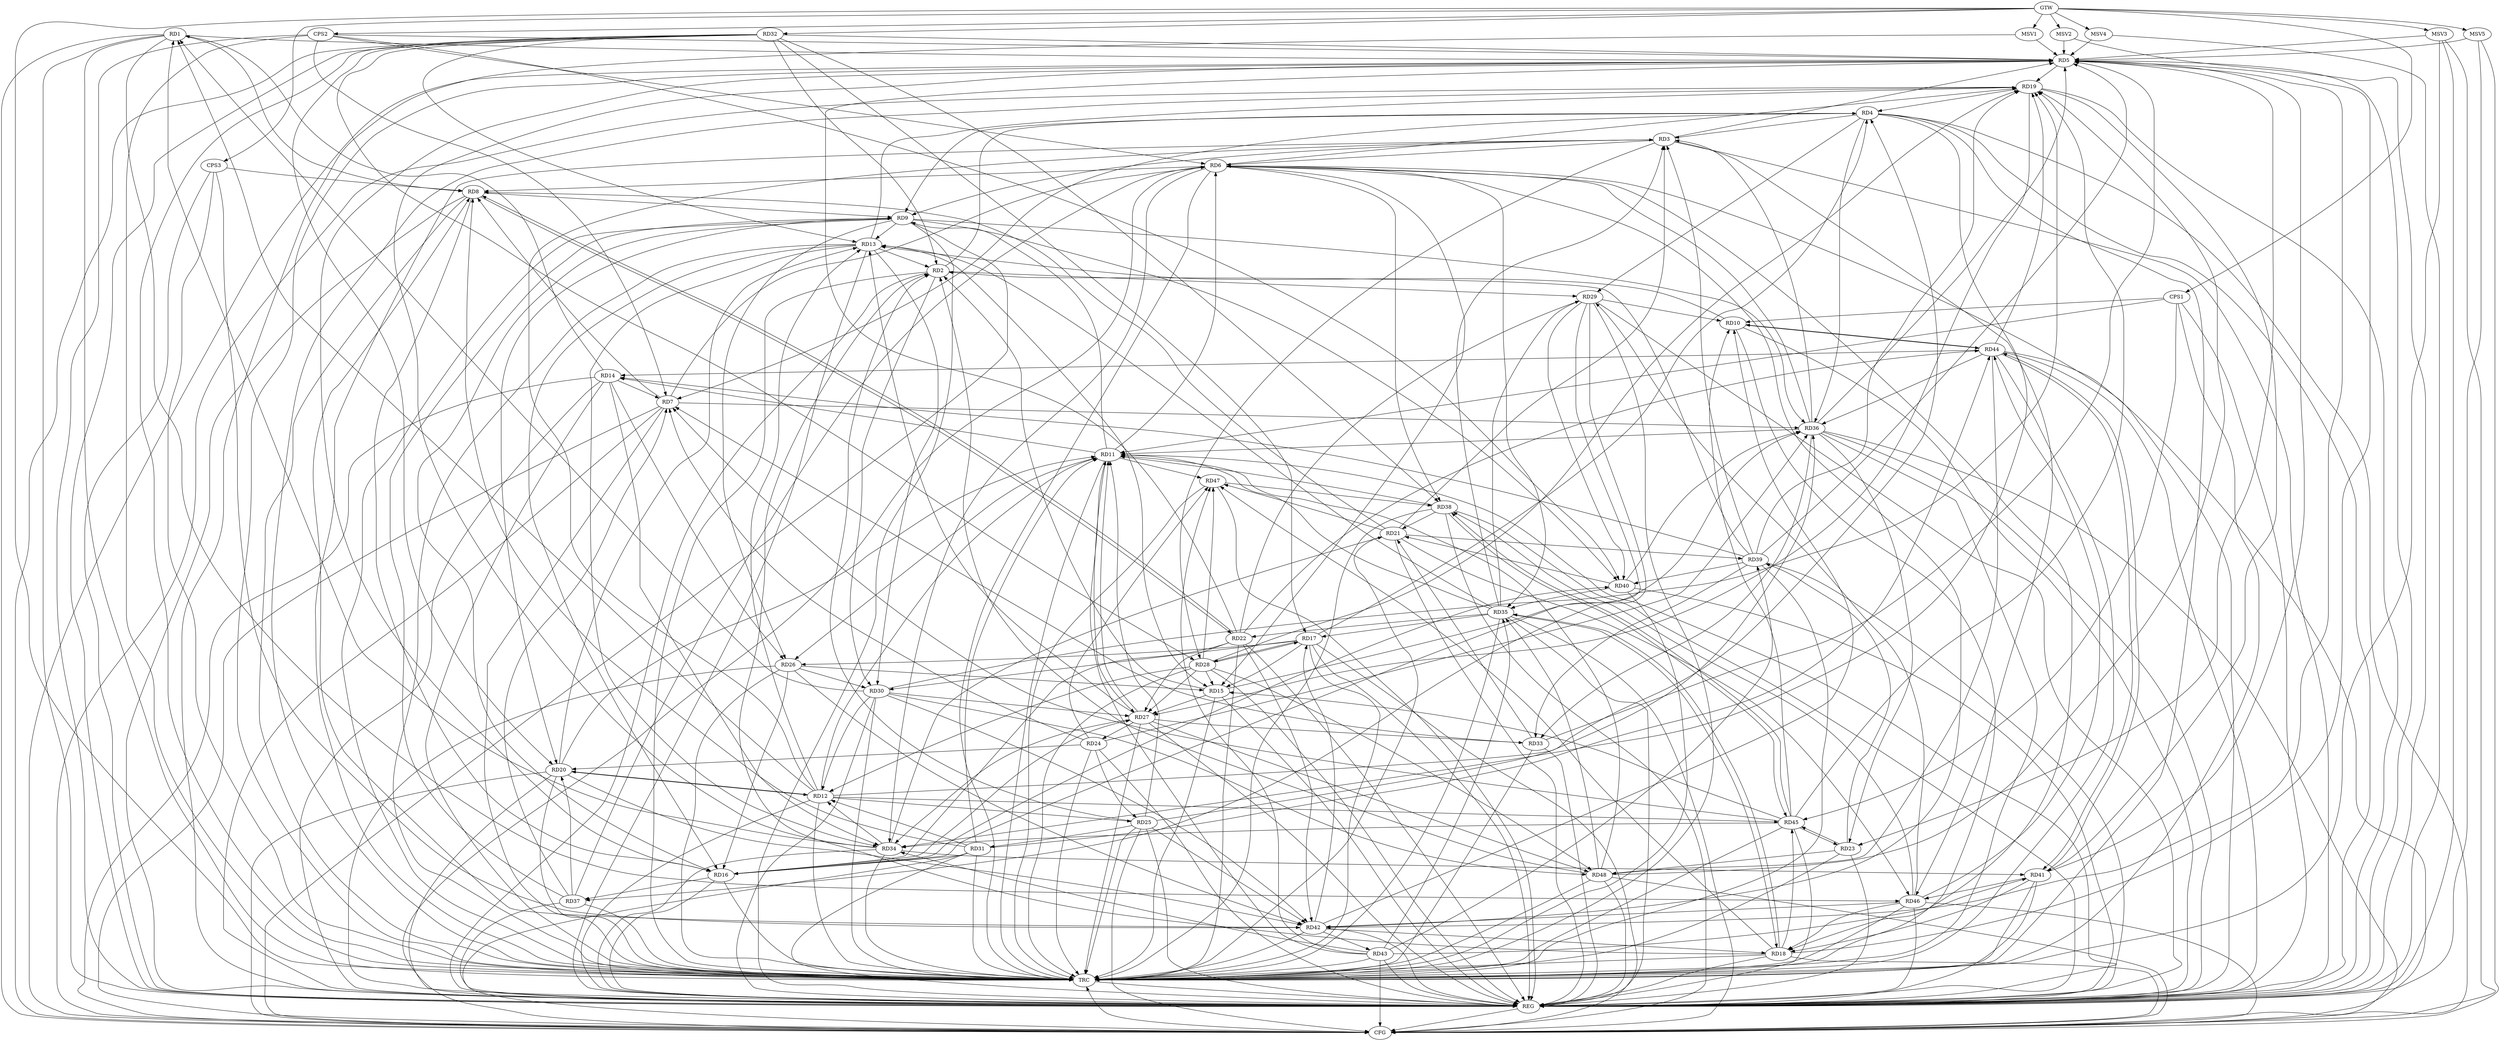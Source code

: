 strict digraph G {
  RD1 [ label="RD1" ];
  RD2 [ label="RD2" ];
  RD3 [ label="RD3" ];
  RD4 [ label="RD4" ];
  RD5 [ label="RD5" ];
  RD6 [ label="RD6" ];
  RD7 [ label="RD7" ];
  RD8 [ label="RD8" ];
  RD9 [ label="RD9" ];
  RD10 [ label="RD10" ];
  RD11 [ label="RD11" ];
  RD12 [ label="RD12" ];
  RD13 [ label="RD13" ];
  RD14 [ label="RD14" ];
  RD15 [ label="RD15" ];
  RD16 [ label="RD16" ];
  RD17 [ label="RD17" ];
  RD18 [ label="RD18" ];
  RD19 [ label="RD19" ];
  RD20 [ label="RD20" ];
  RD21 [ label="RD21" ];
  RD22 [ label="RD22" ];
  RD23 [ label="RD23" ];
  RD24 [ label="RD24" ];
  RD25 [ label="RD25" ];
  RD26 [ label="RD26" ];
  RD27 [ label="RD27" ];
  RD28 [ label="RD28" ];
  RD29 [ label="RD29" ];
  RD30 [ label="RD30" ];
  RD31 [ label="RD31" ];
  RD32 [ label="RD32" ];
  RD33 [ label="RD33" ];
  RD34 [ label="RD34" ];
  RD35 [ label="RD35" ];
  RD36 [ label="RD36" ];
  RD37 [ label="RD37" ];
  RD38 [ label="RD38" ];
  RD39 [ label="RD39" ];
  RD40 [ label="RD40" ];
  RD41 [ label="RD41" ];
  RD42 [ label="RD42" ];
  RD43 [ label="RD43" ];
  RD44 [ label="RD44" ];
  RD45 [ label="RD45" ];
  RD46 [ label="RD46" ];
  RD47 [ label="RD47" ];
  RD48 [ label="RD48" ];
  CPS1 [ label="CPS1" ];
  CPS2 [ label="CPS2" ];
  CPS3 [ label="CPS3" ];
  GTW [ label="GTW" ];
  REG [ label="REG" ];
  CFG [ label="CFG" ];
  TRC [ label="TRC" ];
  MSV1 [ label="MSV1" ];
  MSV2 [ label="MSV2" ];
  MSV3 [ label="MSV3" ];
  MSV4 [ label="MSV4" ];
  MSV5 [ label="MSV5" ];
  RD1 -> RD5;
  RD1 -> RD8;
  RD12 -> RD1;
  RD14 -> RD1;
  RD30 -> RD1;
  RD34 -> RD1;
  RD1 -> RD46;
  RD2 -> RD4;
  RD13 -> RD2;
  RD15 -> RD2;
  RD18 -> RD2;
  RD25 -> RD2;
  RD2 -> RD29;
  RD2 -> RD30;
  RD32 -> RD2;
  RD39 -> RD2;
  RD48 -> RD2;
  RD4 -> RD3;
  RD3 -> RD5;
  RD3 -> RD6;
  RD3 -> RD9;
  RD12 -> RD3;
  RD21 -> RD3;
  RD3 -> RD28;
  RD35 -> RD3;
  RD36 -> RD3;
  RD39 -> RD3;
  RD3 -> RD46;
  RD4 -> RD7;
  RD4 -> RD9;
  RD12 -> RD4;
  RD17 -> RD4;
  RD19 -> RD4;
  RD4 -> RD29;
  RD4 -> RD34;
  RD4 -> RD36;
  RD16 -> RD5;
  RD18 -> RD5;
  RD5 -> RD19;
  RD22 -> RD5;
  RD5 -> RD23;
  RD32 -> RD5;
  RD33 -> RD5;
  RD34 -> RD5;
  RD36 -> RD5;
  RD39 -> RD5;
  RD41 -> RD5;
  RD5 -> RD42;
  RD7 -> RD6;
  RD6 -> RD8;
  RD11 -> RD6;
  RD6 -> RD15;
  RD6 -> RD18;
  RD6 -> RD19;
  RD6 -> RD34;
  RD6 -> RD35;
  RD36 -> RD6;
  RD37 -> RD6;
  RD6 -> RD38;
  RD42 -> RD6;
  RD7 -> RD8;
  RD14 -> RD7;
  RD24 -> RD7;
  RD33 -> RD7;
  RD7 -> RD36;
  RD37 -> RD7;
  RD45 -> RD7;
  RD8 -> RD9;
  RD8 -> RD16;
  RD21 -> RD8;
  RD8 -> RD22;
  RD22 -> RD8;
  RD31 -> RD8;
  RD42 -> RD8;
  RD11 -> RD9;
  RD9 -> RD13;
  RD9 -> RD16;
  RD9 -> RD20;
  RD9 -> RD26;
  RD9 -> RD36;
  RD37 -> RD9;
  RD9 -> RD40;
  RD10 -> RD13;
  RD29 -> RD10;
  RD42 -> RD10;
  RD10 -> RD44;
  RD44 -> RD10;
  RD45 -> RD10;
  RD12 -> RD11;
  RD11 -> RD14;
  RD20 -> RD11;
  RD25 -> RD11;
  RD11 -> RD26;
  RD11 -> RD27;
  RD27 -> RD11;
  RD31 -> RD11;
  RD35 -> RD11;
  RD36 -> RD11;
  RD38 -> RD11;
  RD43 -> RD11;
  RD11 -> RD47;
  RD48 -> RD11;
  RD12 -> RD13;
  RD12 -> RD20;
  RD20 -> RD12;
  RD12 -> RD25;
  RD28 -> RD12;
  RD30 -> RD12;
  RD31 -> RD12;
  RD34 -> RD12;
  RD12 -> RD45;
  RD13 -> RD15;
  RD13 -> RD16;
  RD13 -> RD19;
  RD20 -> RD13;
  RD27 -> RD13;
  RD13 -> RD30;
  RD32 -> RD13;
  RD13 -> RD34;
  RD35 -> RD13;
  RD14 -> RD26;
  RD14 -> RD34;
  RD39 -> RD14;
  RD44 -> RD14;
  RD17 -> RD15;
  RD26 -> RD15;
  RD15 -> RD27;
  RD28 -> RD15;
  RD15 -> RD36;
  RD45 -> RD15;
  RD22 -> RD16;
  RD26 -> RD16;
  RD16 -> RD27;
  RD29 -> RD16;
  RD31 -> RD16;
  RD16 -> RD37;
  RD16 -> RD40;
  RD17 -> RD26;
  RD17 -> RD28;
  RD28 -> RD17;
  RD17 -> RD30;
  RD32 -> RD17;
  RD35 -> RD17;
  RD42 -> RD17;
  RD18 -> RD35;
  RD35 -> RD18;
  RD41 -> RD18;
  RD42 -> RD18;
  RD18 -> RD45;
  RD46 -> RD18;
  RD18 -> RD47;
  RD19 -> RD27;
  RD28 -> RD19;
  RD30 -> RD19;
  RD39 -> RD19;
  RD19 -> RD41;
  RD44 -> RD19;
  RD45 -> RD19;
  RD48 -> RD19;
  RD24 -> RD20;
  RD32 -> RD20;
  RD37 -> RD20;
  RD20 -> RD42;
  RD33 -> RD21;
  RD34 -> RD21;
  RD38 -> RD21;
  RD21 -> RD39;
  RD40 -> RD21;
  RD21 -> RD46;
  RD21 -> RD47;
  RD22 -> RD27;
  RD22 -> RD29;
  RD35 -> RD22;
  RD22 -> RD42;
  RD22 -> RD44;
  RD36 -> RD23;
  RD23 -> RD39;
  RD23 -> RD45;
  RD45 -> RD23;
  RD23 -> RD48;
  RD24 -> RD25;
  RD27 -> RD24;
  RD24 -> RD36;
  RD24 -> RD47;
  RD25 -> RD31;
  RD25 -> RD36;
  RD25 -> RD42;
  RD26 -> RD30;
  RD26 -> RD42;
  RD28 -> RD27;
  RD30 -> RD27;
  RD27 -> RD33;
  RD27 -> RD34;
  RD27 -> RD48;
  RD32 -> RD28;
  RD28 -> RD47;
  RD28 -> RD48;
  RD35 -> RD29;
  RD29 -> RD37;
  RD29 -> RD40;
  RD46 -> RD29;
  RD30 -> RD42;
  RD30 -> RD48;
  RD31 -> RD44;
  RD32 -> RD38;
  RD36 -> RD33;
  RD39 -> RD33;
  RD34 -> RD41;
  RD43 -> RD34;
  RD45 -> RD34;
  RD40 -> RD35;
  RD43 -> RD35;
  RD48 -> RD35;
  RD40 -> RD36;
  RD44 -> RD36;
  RD38 -> RD45;
  RD45 -> RD38;
  RD46 -> RD38;
  RD47 -> RD38;
  RD39 -> RD40;
  RD43 -> RD39;
  RD43 -> RD41;
  RD41 -> RD44;
  RD44 -> RD41;
  RD41 -> RD46;
  RD42 -> RD43;
  RD46 -> RD42;
  RD43 -> RD47;
  RD46 -> RD44;
  RD44 -> RD48;
  CPS1 -> RD10;
  CPS1 -> RD11;
  CPS1 -> RD45;
  CPS2 -> RD40;
  CPS2 -> RD5;
  CPS2 -> RD6;
  CPS2 -> RD7;
  CPS3 -> RD42;
  CPS3 -> RD8;
  GTW -> RD32;
  GTW -> CPS1;
  GTW -> CPS2;
  GTW -> CPS3;
  RD1 -> REG;
  RD2 -> REG;
  RD3 -> REG;
  RD4 -> REG;
  RD5 -> REG;
  RD6 -> REG;
  RD7 -> REG;
  RD8 -> REG;
  RD9 -> REG;
  RD10 -> REG;
  RD11 -> REG;
  RD12 -> REG;
  RD13 -> REG;
  RD14 -> REG;
  RD15 -> REG;
  RD16 -> REG;
  RD17 -> REG;
  RD18 -> REG;
  RD19 -> REG;
  RD20 -> REG;
  RD21 -> REG;
  RD22 -> REG;
  RD23 -> REG;
  RD24 -> REG;
  RD25 -> REG;
  RD26 -> REG;
  RD27 -> REG;
  RD28 -> REG;
  RD29 -> REG;
  RD30 -> REG;
  RD31 -> REG;
  RD32 -> REG;
  RD33 -> REG;
  RD34 -> REG;
  RD35 -> REG;
  RD36 -> REG;
  RD37 -> REG;
  RD38 -> REG;
  RD39 -> REG;
  RD40 -> REG;
  RD41 -> REG;
  RD42 -> REG;
  RD43 -> REG;
  RD44 -> REG;
  RD45 -> REG;
  RD46 -> REG;
  RD47 -> REG;
  RD48 -> REG;
  CPS1 -> REG;
  CPS2 -> REG;
  CPS3 -> REG;
  RD48 -> CFG;
  RD14 -> CFG;
  RD19 -> CFG;
  RD17 -> CFG;
  RD43 -> CFG;
  RD35 -> CFG;
  RD44 -> CFG;
  RD38 -> CFG;
  RD18 -> CFG;
  RD4 -> CFG;
  RD36 -> CFG;
  RD32 -> CFG;
  RD6 -> CFG;
  RD46 -> CFG;
  RD7 -> CFG;
  RD25 -> CFG;
  RD1 -> CFG;
  RD5 -> CFG;
  RD31 -> CFG;
  RD9 -> CFG;
  RD20 -> CFG;
  REG -> CFG;
  RD1 -> TRC;
  RD2 -> TRC;
  RD3 -> TRC;
  RD4 -> TRC;
  RD5 -> TRC;
  RD6 -> TRC;
  RD7 -> TRC;
  RD8 -> TRC;
  RD9 -> TRC;
  RD10 -> TRC;
  RD11 -> TRC;
  RD12 -> TRC;
  RD13 -> TRC;
  RD14 -> TRC;
  RD15 -> TRC;
  RD16 -> TRC;
  RD17 -> TRC;
  RD18 -> TRC;
  RD19 -> TRC;
  RD20 -> TRC;
  RD21 -> TRC;
  RD22 -> TRC;
  RD23 -> TRC;
  RD24 -> TRC;
  RD25 -> TRC;
  RD26 -> TRC;
  RD27 -> TRC;
  RD28 -> TRC;
  RD29 -> TRC;
  RD30 -> TRC;
  RD31 -> TRC;
  RD32 -> TRC;
  RD33 -> TRC;
  RD34 -> TRC;
  RD35 -> TRC;
  RD36 -> TRC;
  RD37 -> TRC;
  RD38 -> TRC;
  RD39 -> TRC;
  RD40 -> TRC;
  RD41 -> TRC;
  RD42 -> TRC;
  RD43 -> TRC;
  RD44 -> TRC;
  RD45 -> TRC;
  RD46 -> TRC;
  RD47 -> TRC;
  RD48 -> TRC;
  CPS1 -> TRC;
  CPS2 -> TRC;
  CPS3 -> TRC;
  GTW -> TRC;
  CFG -> TRC;
  TRC -> REG;
  MSV1 -> RD5;
  MSV2 -> RD5;
  MSV3 -> RD5;
  GTW -> MSV1;
  MSV1 -> REG;
  GTW -> MSV2;
  MSV2 -> REG;
  GTW -> MSV3;
  MSV3 -> REG;
  MSV3 -> TRC;
  MSV3 -> CFG;
  MSV4 -> RD5;
  MSV5 -> RD5;
  GTW -> MSV4;
  MSV4 -> REG;
  GTW -> MSV5;
  MSV5 -> REG;
  MSV5 -> CFG;
}
